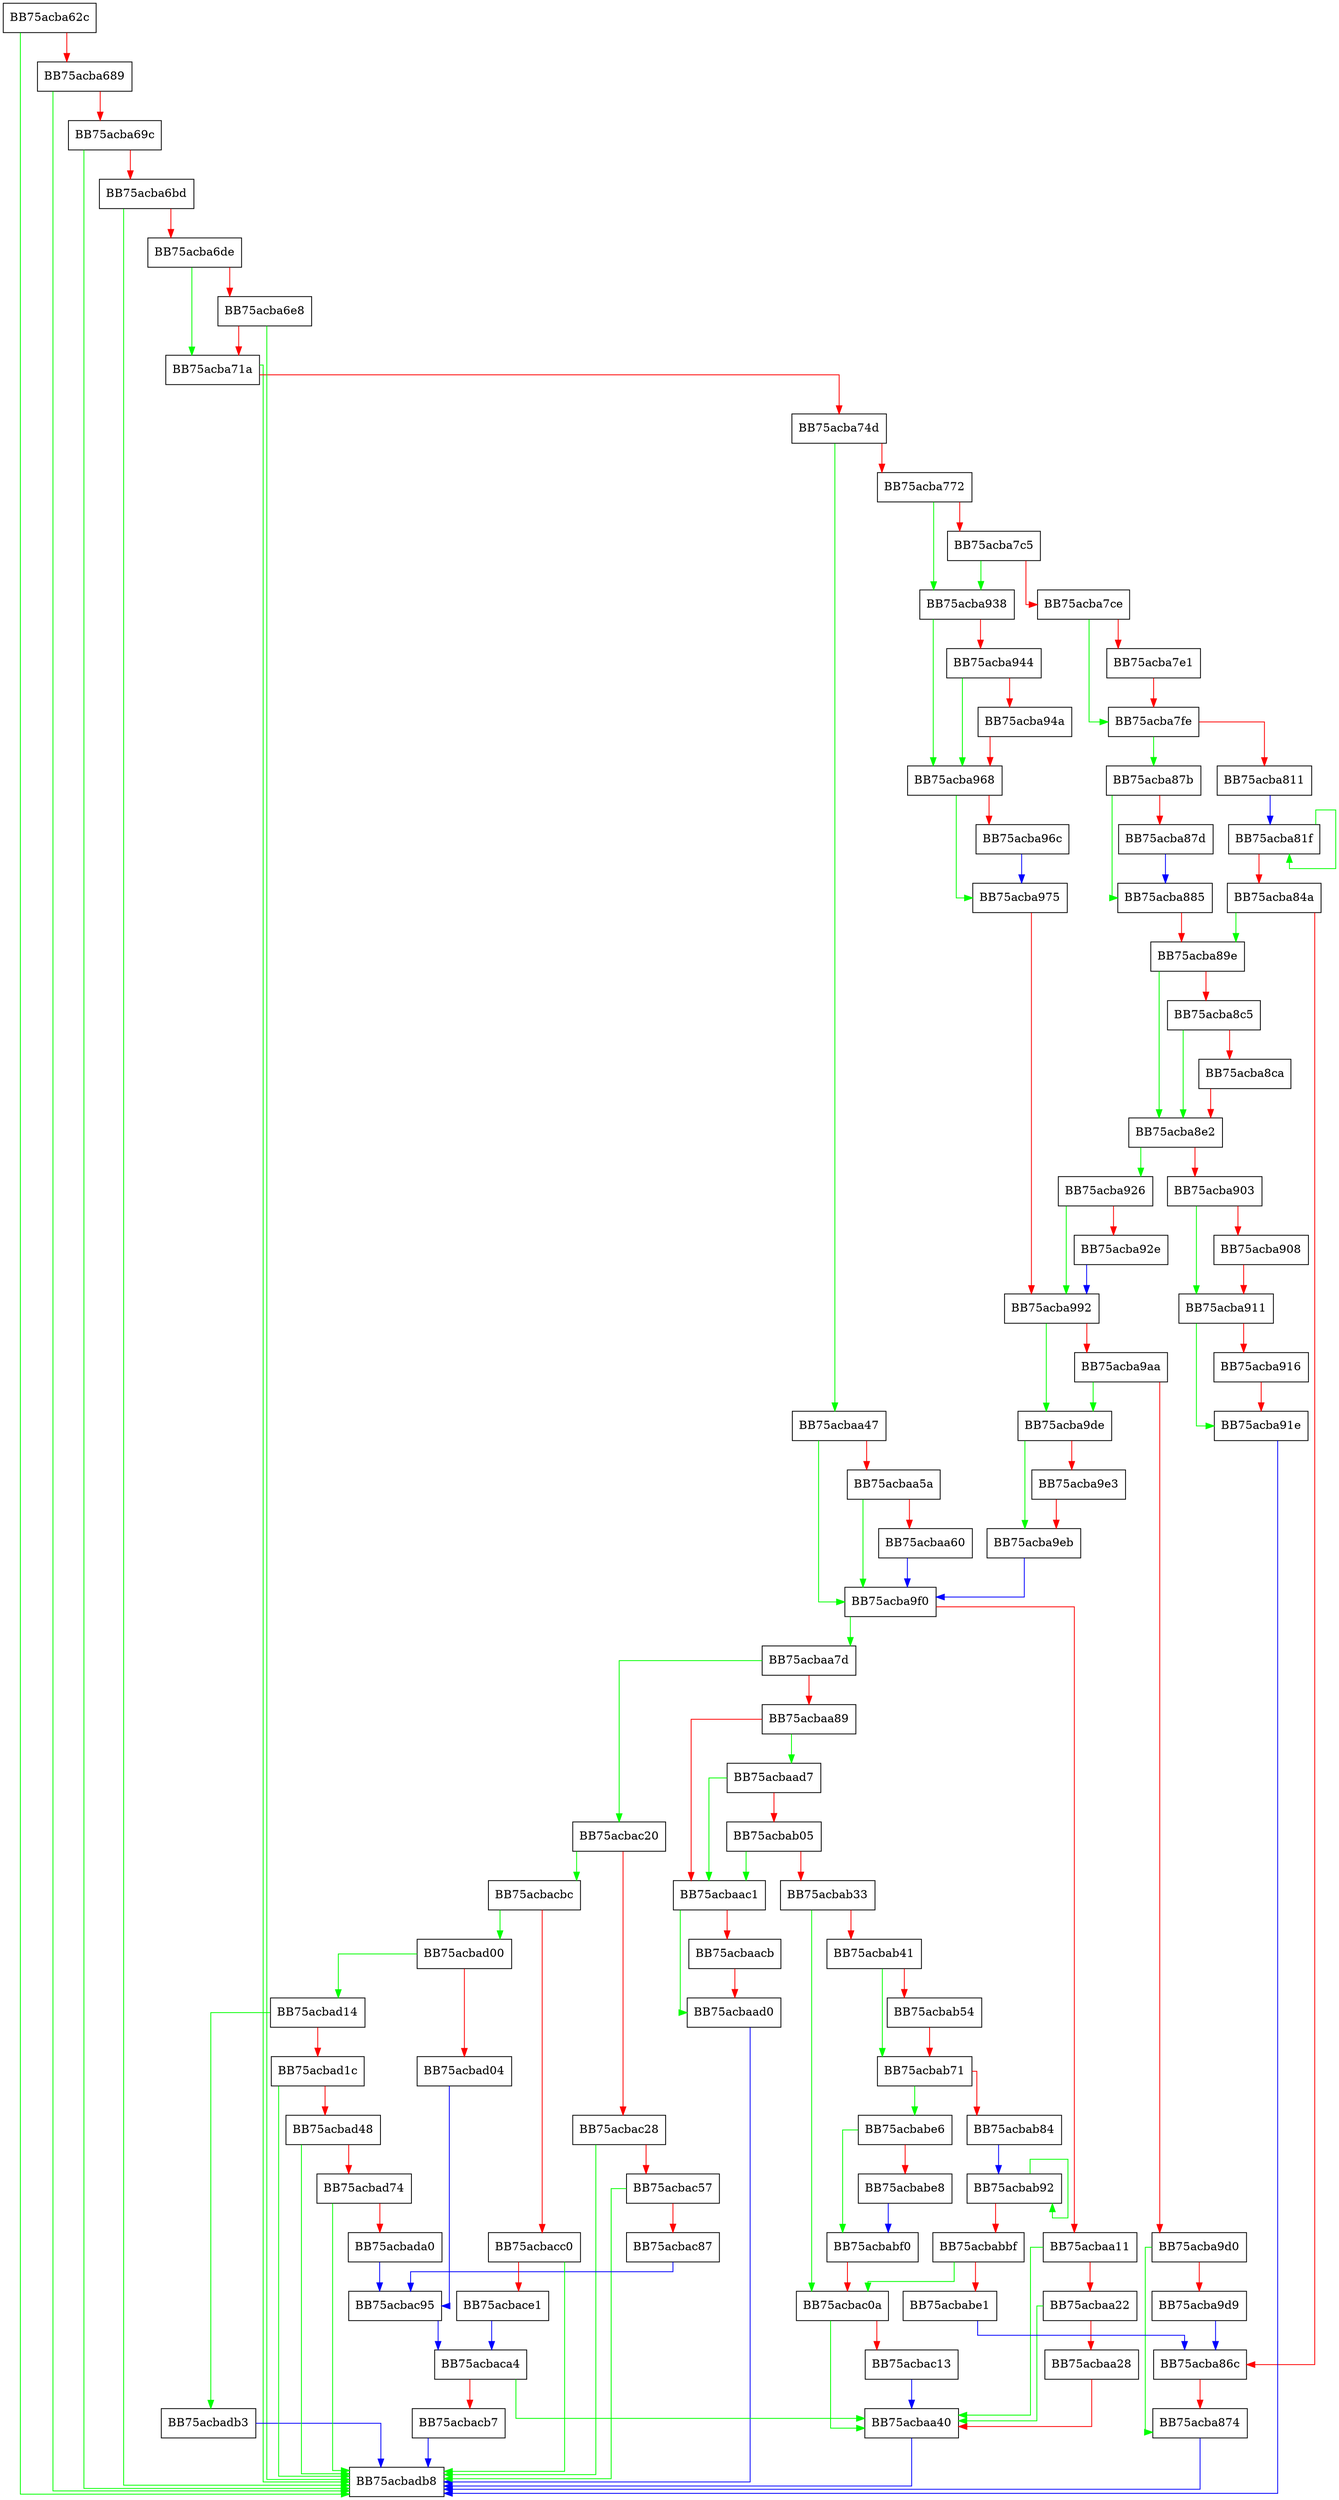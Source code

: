 digraph AddAmsiUacSpynetAttributes {
  node [shape="box"];
  graph [splines=ortho];
  BB75acba62c -> BB75acbadb8 [color="green"];
  BB75acba62c -> BB75acba689 [color="red"];
  BB75acba689 -> BB75acbadb8 [color="green"];
  BB75acba689 -> BB75acba69c [color="red"];
  BB75acba69c -> BB75acbadb8 [color="green"];
  BB75acba69c -> BB75acba6bd [color="red"];
  BB75acba6bd -> BB75acbadb8 [color="green"];
  BB75acba6bd -> BB75acba6de [color="red"];
  BB75acba6de -> BB75acba71a [color="green"];
  BB75acba6de -> BB75acba6e8 [color="red"];
  BB75acba6e8 -> BB75acbadb8 [color="green"];
  BB75acba6e8 -> BB75acba71a [color="red"];
  BB75acba71a -> BB75acbadb8 [color="green"];
  BB75acba71a -> BB75acba74d [color="red"];
  BB75acba74d -> BB75acbaa47 [color="green"];
  BB75acba74d -> BB75acba772 [color="red"];
  BB75acba772 -> BB75acba938 [color="green"];
  BB75acba772 -> BB75acba7c5 [color="red"];
  BB75acba7c5 -> BB75acba938 [color="green"];
  BB75acba7c5 -> BB75acba7ce [color="red"];
  BB75acba7ce -> BB75acba7fe [color="green"];
  BB75acba7ce -> BB75acba7e1 [color="red"];
  BB75acba7e1 -> BB75acba7fe [color="red"];
  BB75acba7fe -> BB75acba87b [color="green"];
  BB75acba7fe -> BB75acba811 [color="red"];
  BB75acba811 -> BB75acba81f [color="blue"];
  BB75acba81f -> BB75acba81f [color="green"];
  BB75acba81f -> BB75acba84a [color="red"];
  BB75acba84a -> BB75acba89e [color="green"];
  BB75acba84a -> BB75acba86c [color="red"];
  BB75acba86c -> BB75acba874 [color="red"];
  BB75acba874 -> BB75acbadb8 [color="blue"];
  BB75acba87b -> BB75acba885 [color="green"];
  BB75acba87b -> BB75acba87d [color="red"];
  BB75acba87d -> BB75acba885 [color="blue"];
  BB75acba885 -> BB75acba89e [color="red"];
  BB75acba89e -> BB75acba8e2 [color="green"];
  BB75acba89e -> BB75acba8c5 [color="red"];
  BB75acba8c5 -> BB75acba8e2 [color="green"];
  BB75acba8c5 -> BB75acba8ca [color="red"];
  BB75acba8ca -> BB75acba8e2 [color="red"];
  BB75acba8e2 -> BB75acba926 [color="green"];
  BB75acba8e2 -> BB75acba903 [color="red"];
  BB75acba903 -> BB75acba911 [color="green"];
  BB75acba903 -> BB75acba908 [color="red"];
  BB75acba908 -> BB75acba911 [color="red"];
  BB75acba911 -> BB75acba91e [color="green"];
  BB75acba911 -> BB75acba916 [color="red"];
  BB75acba916 -> BB75acba91e [color="red"];
  BB75acba91e -> BB75acbadb8 [color="blue"];
  BB75acba926 -> BB75acba992 [color="green"];
  BB75acba926 -> BB75acba92e [color="red"];
  BB75acba92e -> BB75acba992 [color="blue"];
  BB75acba938 -> BB75acba968 [color="green"];
  BB75acba938 -> BB75acba944 [color="red"];
  BB75acba944 -> BB75acba968 [color="green"];
  BB75acba944 -> BB75acba94a [color="red"];
  BB75acba94a -> BB75acba968 [color="red"];
  BB75acba968 -> BB75acba975 [color="green"];
  BB75acba968 -> BB75acba96c [color="red"];
  BB75acba96c -> BB75acba975 [color="blue"];
  BB75acba975 -> BB75acba992 [color="red"];
  BB75acba992 -> BB75acba9de [color="green"];
  BB75acba992 -> BB75acba9aa [color="red"];
  BB75acba9aa -> BB75acba9de [color="green"];
  BB75acba9aa -> BB75acba9d0 [color="red"];
  BB75acba9d0 -> BB75acba874 [color="green"];
  BB75acba9d0 -> BB75acba9d9 [color="red"];
  BB75acba9d9 -> BB75acba86c [color="blue"];
  BB75acba9de -> BB75acba9eb [color="green"];
  BB75acba9de -> BB75acba9e3 [color="red"];
  BB75acba9e3 -> BB75acba9eb [color="red"];
  BB75acba9eb -> BB75acba9f0 [color="blue"];
  BB75acba9f0 -> BB75acbaa7d [color="green"];
  BB75acba9f0 -> BB75acbaa11 [color="red"];
  BB75acbaa11 -> BB75acbaa40 [color="green"];
  BB75acbaa11 -> BB75acbaa22 [color="red"];
  BB75acbaa22 -> BB75acbaa40 [color="green"];
  BB75acbaa22 -> BB75acbaa28 [color="red"];
  BB75acbaa28 -> BB75acbaa40 [color="red"];
  BB75acbaa40 -> BB75acbadb8 [color="blue"];
  BB75acbaa47 -> BB75acba9f0 [color="green"];
  BB75acbaa47 -> BB75acbaa5a [color="red"];
  BB75acbaa5a -> BB75acba9f0 [color="green"];
  BB75acbaa5a -> BB75acbaa60 [color="red"];
  BB75acbaa60 -> BB75acba9f0 [color="blue"];
  BB75acbaa7d -> BB75acbac20 [color="green"];
  BB75acbaa7d -> BB75acbaa89 [color="red"];
  BB75acbaa89 -> BB75acbaad7 [color="green"];
  BB75acbaa89 -> BB75acbaac1 [color="red"];
  BB75acbaac1 -> BB75acbaad0 [color="green"];
  BB75acbaac1 -> BB75acbaacb [color="red"];
  BB75acbaacb -> BB75acbaad0 [color="red"];
  BB75acbaad0 -> BB75acbadb8 [color="blue"];
  BB75acbaad7 -> BB75acbaac1 [color="green"];
  BB75acbaad7 -> BB75acbab05 [color="red"];
  BB75acbab05 -> BB75acbaac1 [color="green"];
  BB75acbab05 -> BB75acbab33 [color="red"];
  BB75acbab33 -> BB75acbac0a [color="green"];
  BB75acbab33 -> BB75acbab41 [color="red"];
  BB75acbab41 -> BB75acbab71 [color="green"];
  BB75acbab41 -> BB75acbab54 [color="red"];
  BB75acbab54 -> BB75acbab71 [color="red"];
  BB75acbab71 -> BB75acbabe6 [color="green"];
  BB75acbab71 -> BB75acbab84 [color="red"];
  BB75acbab84 -> BB75acbab92 [color="blue"];
  BB75acbab92 -> BB75acbab92 [color="green"];
  BB75acbab92 -> BB75acbabbf [color="red"];
  BB75acbabbf -> BB75acbac0a [color="green"];
  BB75acbabbf -> BB75acbabe1 [color="red"];
  BB75acbabe1 -> BB75acba86c [color="blue"];
  BB75acbabe6 -> BB75acbabf0 [color="green"];
  BB75acbabe6 -> BB75acbabe8 [color="red"];
  BB75acbabe8 -> BB75acbabf0 [color="blue"];
  BB75acbabf0 -> BB75acbac0a [color="red"];
  BB75acbac0a -> BB75acbaa40 [color="green"];
  BB75acbac0a -> BB75acbac13 [color="red"];
  BB75acbac13 -> BB75acbaa40 [color="blue"];
  BB75acbac20 -> BB75acbacbc [color="green"];
  BB75acbac20 -> BB75acbac28 [color="red"];
  BB75acbac28 -> BB75acbadb8 [color="green"];
  BB75acbac28 -> BB75acbac57 [color="red"];
  BB75acbac57 -> BB75acbadb8 [color="green"];
  BB75acbac57 -> BB75acbac87 [color="red"];
  BB75acbac87 -> BB75acbac95 [color="blue"];
  BB75acbac95 -> BB75acbaca4 [color="blue"];
  BB75acbaca4 -> BB75acbaa40 [color="green"];
  BB75acbaca4 -> BB75acbacb7 [color="red"];
  BB75acbacb7 -> BB75acbadb8 [color="blue"];
  BB75acbacbc -> BB75acbad00 [color="green"];
  BB75acbacbc -> BB75acbacc0 [color="red"];
  BB75acbacc0 -> BB75acbadb8 [color="green"];
  BB75acbacc0 -> BB75acbace1 [color="red"];
  BB75acbace1 -> BB75acbaca4 [color="blue"];
  BB75acbad00 -> BB75acbad14 [color="green"];
  BB75acbad00 -> BB75acbad04 [color="red"];
  BB75acbad04 -> BB75acbac95 [color="blue"];
  BB75acbad14 -> BB75acbadb3 [color="green"];
  BB75acbad14 -> BB75acbad1c [color="red"];
  BB75acbad1c -> BB75acbadb8 [color="green"];
  BB75acbad1c -> BB75acbad48 [color="red"];
  BB75acbad48 -> BB75acbadb8 [color="green"];
  BB75acbad48 -> BB75acbad74 [color="red"];
  BB75acbad74 -> BB75acbadb8 [color="green"];
  BB75acbad74 -> BB75acbada0 [color="red"];
  BB75acbada0 -> BB75acbac95 [color="blue"];
  BB75acbadb3 -> BB75acbadb8 [color="blue"];
}